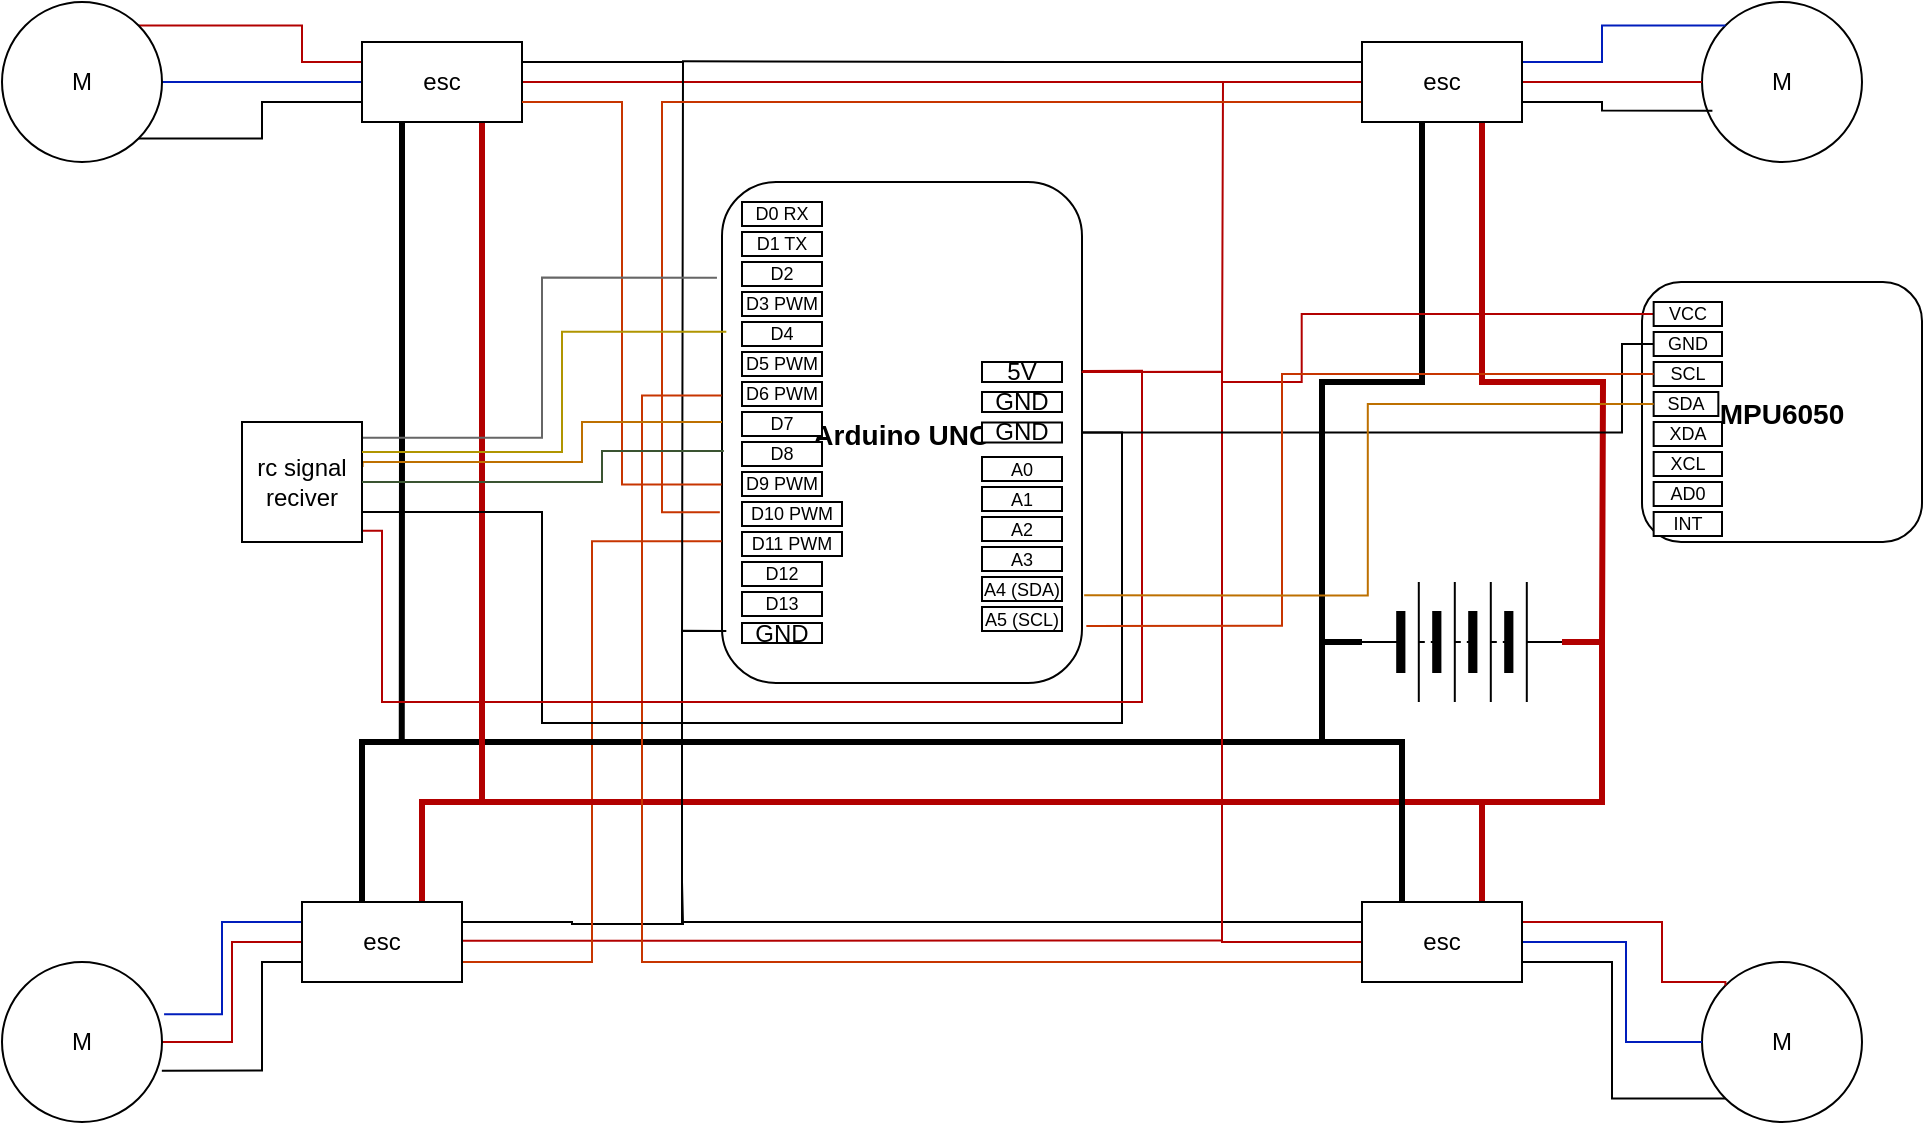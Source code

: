<mxfile version="28.1.0">
  <diagram name="110x160 Frame" id="7e0a89b8-554c-2b80-1dc8-d5c74ca68de4">
    <mxGraphModel dx="1026" dy="561" grid="1" gridSize="10" guides="1" tooltips="1" connect="1" arrows="1" fold="1" page="1" pageScale="1" pageWidth="1100" pageHeight="850" background="none" math="0" shadow="0">
      <root>
        <mxCell id="0" />
        <mxCell id="1" parent="0" />
        <mxCell id="BuApwTtVBoQr4XH0lh1H-52" value="" style="group" parent="1" vertex="1" connectable="0">
          <mxGeometry x="460" y="300" width="180" height="250.5" as="geometry" />
        </mxCell>
        <mxCell id="BuApwTtVBoQr4XH0lh1H-27" value="Arduino UNO" style="rounded=1;fontSize=14;fontStyle=1;" parent="BuApwTtVBoQr4XH0lh1H-52" vertex="1">
          <mxGeometry width="180" height="250.5" as="geometry" />
        </mxCell>
        <mxCell id="BuApwTtVBoQr4XH0lh1H-28" value="D0 RX" style="shape=rectangle;whiteSpace=wrap;html=1;fontSize=9;" parent="BuApwTtVBoQr4XH0lh1H-52" vertex="1">
          <mxGeometry x="10" y="10" width="40" height="12" as="geometry" />
        </mxCell>
        <mxCell id="BuApwTtVBoQr4XH0lh1H-29" value="D1 TX" style="shape=rectangle;whiteSpace=wrap;html=1;fontSize=9;" parent="BuApwTtVBoQr4XH0lh1H-52" vertex="1">
          <mxGeometry x="10" y="25" width="40" height="12" as="geometry" />
        </mxCell>
        <mxCell id="BuApwTtVBoQr4XH0lh1H-30" value="D2" style="shape=rectangle;whiteSpace=wrap;html=1;fontSize=9;" parent="BuApwTtVBoQr4XH0lh1H-52" vertex="1">
          <mxGeometry x="10" y="40" width="40" height="12" as="geometry" />
        </mxCell>
        <mxCell id="BuApwTtVBoQr4XH0lh1H-31" value="D3 PWM" style="shape=rectangle;whiteSpace=wrap;html=1;fontSize=9;" parent="BuApwTtVBoQr4XH0lh1H-52" vertex="1">
          <mxGeometry x="10" y="55" width="40" height="12" as="geometry" />
        </mxCell>
        <mxCell id="BuApwTtVBoQr4XH0lh1H-32" value="D4" style="shape=rectangle;whiteSpace=wrap;html=1;fontSize=9;" parent="BuApwTtVBoQr4XH0lh1H-52" vertex="1">
          <mxGeometry x="10" y="70" width="40" height="12" as="geometry" />
        </mxCell>
        <mxCell id="BuApwTtVBoQr4XH0lh1H-33" value="D5 PWM" style="shape=rectangle;whiteSpace=wrap;html=1;fontSize=9;" parent="BuApwTtVBoQr4XH0lh1H-52" vertex="1">
          <mxGeometry x="10" y="85" width="40" height="12" as="geometry" />
        </mxCell>
        <mxCell id="BuApwTtVBoQr4XH0lh1H-34" value="D6 PWM" style="shape=rectangle;whiteSpace=wrap;html=1;fontSize=9;" parent="BuApwTtVBoQr4XH0lh1H-52" vertex="1">
          <mxGeometry x="10" y="100" width="40" height="12" as="geometry" />
        </mxCell>
        <mxCell id="BuApwTtVBoQr4XH0lh1H-35" value="D7" style="shape=rectangle;whiteSpace=wrap;html=1;fontSize=9;" parent="BuApwTtVBoQr4XH0lh1H-52" vertex="1">
          <mxGeometry x="10" y="115" width="40" height="12" as="geometry" />
        </mxCell>
        <mxCell id="BuApwTtVBoQr4XH0lh1H-36" value="D8" style="shape=rectangle;whiteSpace=wrap;html=1;fontSize=9;" parent="BuApwTtVBoQr4XH0lh1H-52" vertex="1">
          <mxGeometry x="10" y="130" width="40" height="12" as="geometry" />
        </mxCell>
        <mxCell id="BuApwTtVBoQr4XH0lh1H-37" value="D9 PWM" style="shape=rectangle;whiteSpace=wrap;html=1;fontSize=9;" parent="BuApwTtVBoQr4XH0lh1H-52" vertex="1">
          <mxGeometry x="10" y="145" width="40" height="12" as="geometry" />
        </mxCell>
        <mxCell id="BuApwTtVBoQr4XH0lh1H-38" value="D10 PWM" style="shape=rectangle;whiteSpace=wrap;html=1;fontSize=9;" parent="BuApwTtVBoQr4XH0lh1H-52" vertex="1">
          <mxGeometry x="10" y="160" width="50" height="12" as="geometry" />
        </mxCell>
        <mxCell id="BuApwTtVBoQr4XH0lh1H-39" value="D11 PWM" style="shape=rectangle;whiteSpace=wrap;html=1;fontSize=9;" parent="BuApwTtVBoQr4XH0lh1H-52" vertex="1">
          <mxGeometry x="10" y="175" width="50" height="12" as="geometry" />
        </mxCell>
        <mxCell id="BuApwTtVBoQr4XH0lh1H-40" value="D12" style="shape=rectangle;whiteSpace=wrap;html=1;fontSize=9;" parent="BuApwTtVBoQr4XH0lh1H-52" vertex="1">
          <mxGeometry x="10" y="190" width="40" height="12" as="geometry" />
        </mxCell>
        <mxCell id="BuApwTtVBoQr4XH0lh1H-41" value="D13" style="shape=rectangle;whiteSpace=wrap;html=1;fontSize=9;" parent="BuApwTtVBoQr4XH0lh1H-52" vertex="1">
          <mxGeometry x="10" y="205" width="40" height="12" as="geometry" />
        </mxCell>
        <mxCell id="BuApwTtVBoQr4XH0lh1H-42" value="A0" style="shape=rectangle;whiteSpace=wrap;html=1;fontSize=9;" parent="BuApwTtVBoQr4XH0lh1H-52" vertex="1">
          <mxGeometry x="130" y="137.5" width="40" height="12" as="geometry" />
        </mxCell>
        <mxCell id="BuApwTtVBoQr4XH0lh1H-43" value="A1" style="shape=rectangle;whiteSpace=wrap;html=1;fontSize=9;" parent="BuApwTtVBoQr4XH0lh1H-52" vertex="1">
          <mxGeometry x="130" y="152.5" width="40" height="12" as="geometry" />
        </mxCell>
        <mxCell id="BuApwTtVBoQr4XH0lh1H-44" value="A2" style="shape=rectangle;whiteSpace=wrap;html=1;fontSize=9;" parent="BuApwTtVBoQr4XH0lh1H-52" vertex="1">
          <mxGeometry x="130" y="167.5" width="40" height="12" as="geometry" />
        </mxCell>
        <mxCell id="BuApwTtVBoQr4XH0lh1H-45" value="A3" style="shape=rectangle;whiteSpace=wrap;html=1;fontSize=9;" parent="BuApwTtVBoQr4XH0lh1H-52" vertex="1">
          <mxGeometry x="130" y="182.5" width="40" height="12" as="geometry" />
        </mxCell>
        <mxCell id="BuApwTtVBoQr4XH0lh1H-46" value="A4 (SDA)" style="shape=rectangle;whiteSpace=wrap;html=1;fontSize=9;" parent="BuApwTtVBoQr4XH0lh1H-52" vertex="1">
          <mxGeometry x="130" y="197.5" width="40" height="12" as="geometry" />
        </mxCell>
        <mxCell id="BuApwTtVBoQr4XH0lh1H-47" value="A5 (SCL)" style="shape=rectangle;whiteSpace=wrap;html=1;fontSize=9;" parent="BuApwTtVBoQr4XH0lh1H-52" vertex="1">
          <mxGeometry x="130" y="212.5" width="40" height="12" as="geometry" />
        </mxCell>
        <mxCell id="BuApwTtVBoQr4XH0lh1H-48" value="GND" style="rounded=0;whiteSpace=wrap;html=1;" parent="BuApwTtVBoQr4XH0lh1H-52" vertex="1">
          <mxGeometry x="10" y="220.5" width="40" height="10" as="geometry" />
        </mxCell>
        <mxCell id="BuApwTtVBoQr4XH0lh1H-49" value="GND" style="rounded=0;whiteSpace=wrap;html=1;" parent="BuApwTtVBoQr4XH0lh1H-52" vertex="1">
          <mxGeometry x="130" y="120.25" width="40" height="10" as="geometry" />
        </mxCell>
        <mxCell id="BuApwTtVBoQr4XH0lh1H-50" value="GND" style="rounded=0;whiteSpace=wrap;html=1;" parent="BuApwTtVBoQr4XH0lh1H-52" vertex="1">
          <mxGeometry x="130" y="105" width="40" height="10" as="geometry" />
        </mxCell>
        <mxCell id="BuApwTtVBoQr4XH0lh1H-51" value="5V" style="rounded=0;whiteSpace=wrap;html=1;" parent="BuApwTtVBoQr4XH0lh1H-52" vertex="1">
          <mxGeometry x="130" y="90" width="40" height="10" as="geometry" />
        </mxCell>
        <mxCell id="BuApwTtVBoQr4XH0lh1H-65" style="edgeStyle=orthogonalEdgeStyle;rounded=0;orthogonalLoop=1;jettySize=auto;html=1;exitX=1;exitY=1;exitDx=0;exitDy=0;entryX=0;entryY=0.75;entryDx=0;entryDy=0;endArrow=none;endFill=0;" parent="1" source="BuApwTtVBoQr4XH0lh1H-53" target="BuApwTtVBoQr4XH0lh1H-64" edge="1">
          <mxGeometry relative="1" as="geometry" />
        </mxCell>
        <mxCell id="BuApwTtVBoQr4XH0lh1H-66" style="edgeStyle=orthogonalEdgeStyle;rounded=0;orthogonalLoop=1;jettySize=auto;html=1;entryX=0;entryY=0.5;entryDx=0;entryDy=0;endArrow=none;endFill=0;fillColor=#0050ef;strokeColor=#001DBC;" parent="1" source="BuApwTtVBoQr4XH0lh1H-53" target="BuApwTtVBoQr4XH0lh1H-64" edge="1">
          <mxGeometry relative="1" as="geometry">
            <Array as="points">
              <mxPoint x="250" y="250" />
              <mxPoint x="250" y="250" />
            </Array>
          </mxGeometry>
        </mxCell>
        <mxCell id="BuApwTtVBoQr4XH0lh1H-67" style="edgeStyle=orthogonalEdgeStyle;rounded=0;orthogonalLoop=1;jettySize=auto;html=1;exitX=1;exitY=0;exitDx=0;exitDy=0;entryX=0;entryY=0.25;entryDx=0;entryDy=0;endArrow=none;endFill=0;fillColor=#e51400;strokeColor=#B20000;" parent="1" source="BuApwTtVBoQr4XH0lh1H-53" target="BuApwTtVBoQr4XH0lh1H-64" edge="1">
          <mxGeometry relative="1" as="geometry">
            <Array as="points">
              <mxPoint x="250" y="221" />
              <mxPoint x="250" y="240" />
            </Array>
          </mxGeometry>
        </mxCell>
        <mxCell id="BuApwTtVBoQr4XH0lh1H-53" value="M" style="ellipse;whiteSpace=wrap;html=1;" parent="1" vertex="1">
          <mxGeometry x="100" y="210" width="80" height="80" as="geometry" />
        </mxCell>
        <mxCell id="BuApwTtVBoQr4XH0lh1H-58" style="edgeStyle=orthogonalEdgeStyle;rounded=0;orthogonalLoop=1;jettySize=auto;html=1;entryX=0;entryY=0.5;entryDx=0;entryDy=0;endArrow=none;endFill=0;fillColor=#e51400;strokeColor=#B20000;" parent="1" source="BuApwTtVBoQr4XH0lh1H-54" target="BuApwTtVBoQr4XH0lh1H-57" edge="1">
          <mxGeometry relative="1" as="geometry" />
        </mxCell>
        <mxCell id="BuApwTtVBoQr4XH0lh1H-59" style="edgeStyle=orthogonalEdgeStyle;rounded=0;orthogonalLoop=1;jettySize=auto;html=1;entryX=0;entryY=0.25;entryDx=0;entryDy=0;exitX=1.013;exitY=0.326;exitDx=0;exitDy=0;exitPerimeter=0;endArrow=none;endFill=0;fillColor=#0050ef;strokeColor=#001DBC;" parent="1" source="BuApwTtVBoQr4XH0lh1H-54" target="BuApwTtVBoQr4XH0lh1H-57" edge="1">
          <mxGeometry relative="1" as="geometry">
            <Array as="points">
              <mxPoint x="210" y="716" />
              <mxPoint x="210" y="670" />
            </Array>
          </mxGeometry>
        </mxCell>
        <mxCell id="BuApwTtVBoQr4XH0lh1H-60" style="edgeStyle=orthogonalEdgeStyle;rounded=0;orthogonalLoop=1;jettySize=auto;html=1;entryX=0;entryY=0.75;entryDx=0;entryDy=0;exitX=0.999;exitY=0.679;exitDx=0;exitDy=0;exitPerimeter=0;endArrow=none;endFill=0;" parent="1" source="BuApwTtVBoQr4XH0lh1H-54" target="BuApwTtVBoQr4XH0lh1H-57" edge="1">
          <mxGeometry relative="1" as="geometry">
            <Array as="points">
              <mxPoint x="230" y="744" />
              <mxPoint x="230" y="690" />
            </Array>
          </mxGeometry>
        </mxCell>
        <mxCell id="BuApwTtVBoQr4XH0lh1H-54" value="M" style="ellipse;whiteSpace=wrap;html=1;" parent="1" vertex="1">
          <mxGeometry x="100" y="690" width="80" height="80" as="geometry" />
        </mxCell>
        <mxCell id="BuApwTtVBoQr4XH0lh1H-55" value="M" style="ellipse;whiteSpace=wrap;html=1;" parent="1" vertex="1">
          <mxGeometry x="950" y="690" width="80" height="80" as="geometry" />
        </mxCell>
        <mxCell id="BuApwTtVBoQr4XH0lh1H-56" value="M" style="ellipse;whiteSpace=wrap;html=1;" parent="1" vertex="1">
          <mxGeometry x="950" y="210" width="80" height="80" as="geometry" />
        </mxCell>
        <mxCell id="BuApwTtVBoQr4XH0lh1H-78" style="edgeStyle=orthogonalEdgeStyle;rounded=0;orthogonalLoop=1;jettySize=auto;html=1;exitX=1;exitY=0.25;exitDx=0;exitDy=0;endArrow=none;endFill=0;" parent="1" source="BuApwTtVBoQr4XH0lh1H-57" edge="1">
          <mxGeometry relative="1" as="geometry">
            <mxPoint x="440" y="650" as="targetPoint" />
          </mxGeometry>
        </mxCell>
        <mxCell id="BuApwTtVBoQr4XH0lh1H-79" style="edgeStyle=orthogonalEdgeStyle;rounded=0;orthogonalLoop=1;jettySize=auto;html=1;fillColor=#e51400;strokeColor=#B20000;endArrow=none;endFill=0;" parent="1" edge="1">
          <mxGeometry relative="1" as="geometry">
            <mxPoint x="710" y="679.29" as="targetPoint" />
            <mxPoint x="330" y="679.349" as="sourcePoint" />
          </mxGeometry>
        </mxCell>
        <mxCell id="BuApwTtVBoQr4XH0lh1H-84" style="edgeStyle=orthogonalEdgeStyle;rounded=0;orthogonalLoop=1;jettySize=auto;html=1;exitX=1;exitY=0.75;exitDx=0;exitDy=0;entryX=-0.001;entryY=0.717;entryDx=0;entryDy=0;entryPerimeter=0;endArrow=none;endFill=0;fillColor=#fa6800;strokeColor=#C73500;" parent="1" source="BuApwTtVBoQr4XH0lh1H-57" target="BuApwTtVBoQr4XH0lh1H-27" edge="1">
          <mxGeometry relative="1" as="geometry">
            <mxPoint x="380" y="470" as="targetPoint" />
          </mxGeometry>
        </mxCell>
        <mxCell id="BuApwTtVBoQr4XH0lh1H-90" style="edgeStyle=orthogonalEdgeStyle;rounded=0;orthogonalLoop=1;jettySize=auto;html=1;exitX=0.75;exitY=0;exitDx=0;exitDy=0;endArrow=none;endFill=0;fillColor=#e51400;strokeColor=#B20000;strokeWidth=3;" parent="1" source="BuApwTtVBoQr4XH0lh1H-57" edge="1">
          <mxGeometry relative="1" as="geometry">
            <mxPoint x="840" y="610" as="targetPoint" />
            <Array as="points">
              <mxPoint x="310" y="610" />
            </Array>
          </mxGeometry>
        </mxCell>
        <mxCell id="BuApwTtVBoQr4XH0lh1H-91" style="edgeStyle=orthogonalEdgeStyle;rounded=0;orthogonalLoop=1;jettySize=auto;html=1;entryX=0;entryY=0.5;entryDx=0;entryDy=0;endArrow=none;endFill=0;strokeWidth=3;" parent="1" source="BuApwTtVBoQr4XH0lh1H-57" target="BuApwTtVBoQr4XH0lh1H-88" edge="1">
          <mxGeometry relative="1" as="geometry">
            <mxPoint x="530" y="560" as="targetPoint" />
            <Array as="points">
              <mxPoint x="280" y="580" />
              <mxPoint x="760" y="580" />
              <mxPoint x="760" y="530" />
            </Array>
          </mxGeometry>
        </mxCell>
        <mxCell id="BuApwTtVBoQr4XH0lh1H-57" value="esc" style="rounded=0;whiteSpace=wrap;html=1;" parent="1" vertex="1">
          <mxGeometry x="250" y="660" width="80" height="40" as="geometry" />
        </mxCell>
        <mxCell id="BuApwTtVBoQr4XH0lh1H-81" style="edgeStyle=orthogonalEdgeStyle;rounded=0;orthogonalLoop=1;jettySize=auto;html=1;endArrow=none;endFill=0;fillColor=#e51400;strokeColor=#B20000;" parent="1" source="BuApwTtVBoQr4XH0lh1H-64" edge="1">
          <mxGeometry relative="1" as="geometry">
            <mxPoint x="720" y="250" as="targetPoint" />
          </mxGeometry>
        </mxCell>
        <mxCell id="BuApwTtVBoQr4XH0lh1H-82" style="edgeStyle=orthogonalEdgeStyle;rounded=0;orthogonalLoop=1;jettySize=auto;html=1;exitX=1;exitY=0.25;exitDx=0;exitDy=0;endArrow=none;endFill=0;" parent="1" source="BuApwTtVBoQr4XH0lh1H-64" edge="1">
          <mxGeometry relative="1" as="geometry">
            <mxPoint x="440" y="530" as="targetPoint" />
          </mxGeometry>
        </mxCell>
        <mxCell id="BuApwTtVBoQr4XH0lh1H-96" style="edgeStyle=orthogonalEdgeStyle;rounded=0;orthogonalLoop=1;jettySize=auto;html=1;exitX=0.25;exitY=1;exitDx=0;exitDy=0;endArrow=none;endFill=0;strokeWidth=3;" parent="1" source="BuApwTtVBoQr4XH0lh1H-64" edge="1">
          <mxGeometry relative="1" as="geometry">
            <mxPoint x="299.882" y="580" as="targetPoint" />
          </mxGeometry>
        </mxCell>
        <mxCell id="BuApwTtVBoQr4XH0lh1H-97" style="edgeStyle=orthogonalEdgeStyle;rounded=0;orthogonalLoop=1;jettySize=auto;html=1;exitX=0.75;exitY=1;exitDx=0;exitDy=0;endArrow=none;endFill=0;fillColor=#e51400;strokeColor=#B20000;strokeWidth=3;" parent="1" source="BuApwTtVBoQr4XH0lh1H-64" edge="1">
          <mxGeometry relative="1" as="geometry">
            <mxPoint x="340" y="610" as="targetPoint" />
          </mxGeometry>
        </mxCell>
        <mxCell id="BuApwTtVBoQr4XH0lh1H-64" value="esc" style="rounded=0;whiteSpace=wrap;html=1;" parent="1" vertex="1">
          <mxGeometry x="280" y="230" width="80" height="40" as="geometry" />
        </mxCell>
        <mxCell id="BuApwTtVBoQr4XH0lh1H-68" style="edgeStyle=orthogonalEdgeStyle;rounded=0;orthogonalLoop=1;jettySize=auto;html=1;entryX=1;entryY=0.5;entryDx=0;entryDy=0;endArrow=none;endFill=0;fillColor=#e51400;strokeColor=#B20000;exitX=0;exitY=0.5;exitDx=0;exitDy=0;" parent="1" source="BuApwTtVBoQr4XH0lh1H-56" target="BuApwTtVBoQr4XH0lh1H-71" edge="1">
          <mxGeometry relative="1" as="geometry">
            <mxPoint x="730" y="300" as="sourcePoint" />
          </mxGeometry>
        </mxCell>
        <mxCell id="BuApwTtVBoQr4XH0lh1H-69" style="edgeStyle=orthogonalEdgeStyle;rounded=0;orthogonalLoop=1;jettySize=auto;html=1;entryX=1;entryY=0.25;entryDx=0;entryDy=0;exitX=0;exitY=0;exitDx=0;exitDy=0;endArrow=none;endFill=0;fillColor=#0050ef;strokeColor=#001DBC;" parent="1" source="BuApwTtVBoQr4XH0lh1H-56" target="BuApwTtVBoQr4XH0lh1H-71" edge="1">
          <mxGeometry relative="1" as="geometry">
            <mxPoint x="731" y="286" as="sourcePoint" />
            <Array as="points">
              <mxPoint x="900" y="222" />
              <mxPoint x="900" y="240" />
            </Array>
          </mxGeometry>
        </mxCell>
        <mxCell id="BuApwTtVBoQr4XH0lh1H-70" style="edgeStyle=orthogonalEdgeStyle;rounded=0;orthogonalLoop=1;jettySize=auto;html=1;entryX=1;entryY=0.75;entryDx=0;entryDy=0;exitX=0.065;exitY=0.679;exitDx=0;exitDy=0;exitPerimeter=0;endArrow=none;endFill=0;" parent="1" source="BuApwTtVBoQr4XH0lh1H-56" target="BuApwTtVBoQr4XH0lh1H-71" edge="1">
          <mxGeometry relative="1" as="geometry">
            <mxPoint x="730" y="314" as="sourcePoint" />
            <Array as="points">
              <mxPoint x="900" y="264" />
              <mxPoint x="900" y="260" />
            </Array>
          </mxGeometry>
        </mxCell>
        <mxCell id="BuApwTtVBoQr4XH0lh1H-80" style="edgeStyle=orthogonalEdgeStyle;rounded=0;orthogonalLoop=1;jettySize=auto;html=1;endArrow=none;endFill=0;fillColor=#e51400;strokeColor=#B20000;" parent="1" source="BuApwTtVBoQr4XH0lh1H-71" edge="1">
          <mxGeometry relative="1" as="geometry">
            <mxPoint x="710" y="400" as="targetPoint" />
          </mxGeometry>
        </mxCell>
        <mxCell id="BuApwTtVBoQr4XH0lh1H-83" style="edgeStyle=orthogonalEdgeStyle;rounded=0;orthogonalLoop=1;jettySize=auto;html=1;exitX=0;exitY=0.25;exitDx=0;exitDy=0;endArrow=none;endFill=0;" parent="1" source="BuApwTtVBoQr4XH0lh1H-71" edge="1">
          <mxGeometry relative="1" as="geometry">
            <mxPoint x="440" y="239.647" as="targetPoint" />
          </mxGeometry>
        </mxCell>
        <mxCell id="BuApwTtVBoQr4XH0lh1H-87" style="edgeStyle=orthogonalEdgeStyle;rounded=0;orthogonalLoop=1;jettySize=auto;html=1;exitX=0;exitY=0.75;exitDx=0;exitDy=0;entryX=-0.006;entryY=0.659;entryDx=0;entryDy=0;entryPerimeter=0;endArrow=none;endFill=0;fillColor=#fa6800;strokeColor=#C73500;" parent="1" source="BuApwTtVBoQr4XH0lh1H-71" target="BuApwTtVBoQr4XH0lh1H-27" edge="1">
          <mxGeometry relative="1" as="geometry">
            <mxPoint x="430" y="440" as="targetPoint" />
            <Array as="points">
              <mxPoint x="430" y="260" />
              <mxPoint x="430" y="465" />
            </Array>
          </mxGeometry>
        </mxCell>
        <mxCell id="BuApwTtVBoQr4XH0lh1H-93" style="edgeStyle=orthogonalEdgeStyle;rounded=0;orthogonalLoop=1;jettySize=auto;html=1;endArrow=none;endFill=0;strokeWidth=3;" parent="1" source="BuApwTtVBoQr4XH0lh1H-71" edge="1">
          <mxGeometry relative="1" as="geometry">
            <mxPoint x="760" y="530" as="targetPoint" />
            <Array as="points">
              <mxPoint x="810" y="400" />
              <mxPoint x="760" y="400" />
            </Array>
          </mxGeometry>
        </mxCell>
        <mxCell id="BuApwTtVBoQr4XH0lh1H-94" style="edgeStyle=orthogonalEdgeStyle;rounded=0;orthogonalLoop=1;jettySize=auto;html=1;exitX=0.75;exitY=1;exitDx=0;exitDy=0;fillColor=#e51400;strokeColor=#B20000;endArrow=none;endFill=0;strokeWidth=3;" parent="1" source="BuApwTtVBoQr4XH0lh1H-71" edge="1">
          <mxGeometry relative="1" as="geometry">
            <mxPoint x="900" y="530" as="targetPoint" />
          </mxGeometry>
        </mxCell>
        <mxCell id="BuApwTtVBoQr4XH0lh1H-71" value="esc" style="rounded=0;whiteSpace=wrap;html=1;" parent="1" vertex="1">
          <mxGeometry x="780" y="230" width="80" height="40" as="geometry" />
        </mxCell>
        <mxCell id="BuApwTtVBoQr4XH0lh1H-72" style="edgeStyle=orthogonalEdgeStyle;rounded=0;orthogonalLoop=1;jettySize=auto;html=1;exitX=0;exitY=1;exitDx=0;exitDy=0;entryX=1;entryY=0.75;entryDx=0;entryDy=0;endArrow=none;endFill=0;" parent="1" source="BuApwTtVBoQr4XH0lh1H-55" target="BuApwTtVBoQr4XH0lh1H-75" edge="1">
          <mxGeometry relative="1" as="geometry">
            <mxPoint x="740" y="698" as="sourcePoint" />
          </mxGeometry>
        </mxCell>
        <mxCell id="BuApwTtVBoQr4XH0lh1H-73" style="edgeStyle=orthogonalEdgeStyle;rounded=0;orthogonalLoop=1;jettySize=auto;html=1;entryX=1;entryY=0.5;entryDx=0;entryDy=0;endArrow=none;endFill=0;fillColor=#0050ef;strokeColor=#001DBC;exitX=0;exitY=0.5;exitDx=0;exitDy=0;" parent="1" source="BuApwTtVBoQr4XH0lh1H-55" target="BuApwTtVBoQr4XH0lh1H-75" edge="1">
          <mxGeometry relative="1" as="geometry">
            <mxPoint x="752" y="669" as="sourcePoint" />
            <Array as="points">
              <mxPoint x="912" y="730" />
            </Array>
          </mxGeometry>
        </mxCell>
        <mxCell id="BuApwTtVBoQr4XH0lh1H-74" style="edgeStyle=orthogonalEdgeStyle;rounded=0;orthogonalLoop=1;jettySize=auto;html=1;exitX=0;exitY=0;exitDx=0;exitDy=0;entryX=1;entryY=0.25;entryDx=0;entryDy=0;endArrow=none;endFill=0;fillColor=#e51400;strokeColor=#B20000;" parent="1" source="BuApwTtVBoQr4XH0lh1H-55" target="BuApwTtVBoQr4XH0lh1H-75" edge="1">
          <mxGeometry relative="1" as="geometry">
            <mxPoint x="740" y="640" as="sourcePoint" />
            <Array as="points">
              <mxPoint x="962" y="700" />
              <mxPoint x="930" y="700" />
              <mxPoint x="930" y="670" />
            </Array>
          </mxGeometry>
        </mxCell>
        <mxCell id="BuApwTtVBoQr4XH0lh1H-76" style="edgeStyle=orthogonalEdgeStyle;rounded=0;orthogonalLoop=1;jettySize=auto;html=1;entryX=0.012;entryY=0.896;entryDx=0;entryDy=0;entryPerimeter=0;endArrow=none;endFill=0;exitX=0;exitY=0.25;exitDx=0;exitDy=0;" parent="1" source="BuApwTtVBoQr4XH0lh1H-75" target="BuApwTtVBoQr4XH0lh1H-27" edge="1">
          <mxGeometry relative="1" as="geometry">
            <mxPoint x="440" y="520" as="targetPoint" />
            <Array as="points">
              <mxPoint x="440" y="670" />
              <mxPoint x="440" y="524" />
            </Array>
          </mxGeometry>
        </mxCell>
        <mxCell id="BuApwTtVBoQr4XH0lh1H-77" style="edgeStyle=orthogonalEdgeStyle;rounded=0;orthogonalLoop=1;jettySize=auto;html=1;entryX=0.999;entryY=0.379;entryDx=0;entryDy=0;entryPerimeter=0;endArrow=none;endFill=0;fillColor=#e51400;strokeColor=#B20000;" parent="1" source="BuApwTtVBoQr4XH0lh1H-75" target="BuApwTtVBoQr4XH0lh1H-27" edge="1">
          <mxGeometry relative="1" as="geometry">
            <mxPoint x="730" y="390" as="targetPoint" />
            <Array as="points">
              <mxPoint x="710" y="680" />
              <mxPoint x="710" y="395" />
            </Array>
          </mxGeometry>
        </mxCell>
        <mxCell id="BuApwTtVBoQr4XH0lh1H-86" style="edgeStyle=orthogonalEdgeStyle;rounded=0;orthogonalLoop=1;jettySize=auto;html=1;exitX=0;exitY=0.75;exitDx=0;exitDy=0;entryX=-0.001;entryY=0.426;entryDx=0;entryDy=0;entryPerimeter=0;endArrow=none;endFill=0;fillColor=#fa6800;strokeColor=#C73500;" parent="1" source="BuApwTtVBoQr4XH0lh1H-75" target="BuApwTtVBoQr4XH0lh1H-27" edge="1">
          <mxGeometry relative="1" as="geometry">
            <mxPoint x="420" y="460" as="targetPoint" />
            <Array as="points">
              <mxPoint x="420" y="690" />
              <mxPoint x="420" y="407" />
            </Array>
          </mxGeometry>
        </mxCell>
        <mxCell id="BuApwTtVBoQr4XH0lh1H-89" style="edgeStyle=orthogonalEdgeStyle;rounded=0;orthogonalLoop=1;jettySize=auto;html=1;entryX=1;entryY=0.5;entryDx=0;entryDy=0;endArrow=none;endFill=0;fillColor=#e51400;strokeColor=#B20000;startSize=6;endSize=6;jumpSize=6;sourcePerimeterSpacing=0;strokeWidth=3;exitX=0.75;exitY=0;exitDx=0;exitDy=0;" parent="1" source="BuApwTtVBoQr4XH0lh1H-75" target="BuApwTtVBoQr4XH0lh1H-88" edge="1">
          <mxGeometry relative="1" as="geometry" />
        </mxCell>
        <mxCell id="BuApwTtVBoQr4XH0lh1H-92" style="edgeStyle=orthogonalEdgeStyle;rounded=0;orthogonalLoop=1;jettySize=auto;html=1;endArrow=none;endFill=0;strokeWidth=3;" parent="1" source="BuApwTtVBoQr4XH0lh1H-75" edge="1">
          <mxGeometry relative="1" as="geometry">
            <mxPoint x="760" y="580" as="targetPoint" />
            <Array as="points">
              <mxPoint x="800" y="580" />
            </Array>
          </mxGeometry>
        </mxCell>
        <mxCell id="BuApwTtVBoQr4XH0lh1H-75" value="esc" style="rounded=0;whiteSpace=wrap;html=1;" parent="1" vertex="1">
          <mxGeometry x="780" y="660" width="80" height="40" as="geometry" />
        </mxCell>
        <mxCell id="BuApwTtVBoQr4XH0lh1H-85" style="edgeStyle=orthogonalEdgeStyle;rounded=0;orthogonalLoop=1;jettySize=auto;html=1;exitX=1;exitY=0.75;exitDx=0;exitDy=0;entryX=-0.001;entryY=0.604;entryDx=0;entryDy=0;entryPerimeter=0;endArrow=none;endFill=0;fillColor=#fa6800;strokeColor=#C73500;" parent="1" source="BuApwTtVBoQr4XH0lh1H-64" target="BuApwTtVBoQr4XH0lh1H-27" edge="1">
          <mxGeometry relative="1" as="geometry" />
        </mxCell>
        <mxCell id="BuApwTtVBoQr4XH0lh1H-88" value="" style="pointerEvents=1;verticalLabelPosition=bottom;shadow=0;dashed=0;align=center;html=1;verticalAlign=top;shape=mxgraph.electrical.miscellaneous.batteryStack;" parent="1" vertex="1">
          <mxGeometry x="780" y="500" width="100" height="60" as="geometry" />
        </mxCell>
        <mxCell id="BuApwTtVBoQr4XH0lh1H-99" style="edgeStyle=orthogonalEdgeStyle;rounded=0;orthogonalLoop=1;jettySize=auto;html=1;exitX=0.978;exitY=0.131;exitDx=0;exitDy=0;entryX=-0.014;entryY=0.191;entryDx=0;entryDy=0;entryPerimeter=0;endArrow=none;endFill=0;fillColor=#f5f5f5;strokeColor=#666666;exitPerimeter=0;" parent="1" source="BuApwTtVBoQr4XH0lh1H-98" target="BuApwTtVBoQr4XH0lh1H-27" edge="1">
          <mxGeometry relative="1" as="geometry">
            <mxPoint x="450" y="420" as="targetPoint" />
          </mxGeometry>
        </mxCell>
        <mxCell id="BuApwTtVBoQr4XH0lh1H-101" style="edgeStyle=orthogonalEdgeStyle;rounded=0;orthogonalLoop=1;jettySize=auto;html=1;exitX=1.005;exitY=0.374;exitDx=0;exitDy=0;exitPerimeter=0;endArrow=none;endFill=0;fillColor=#f0a30a;strokeColor=#BD7000;" parent="1" source="BuApwTtVBoQr4XH0lh1H-98" edge="1">
          <mxGeometry relative="1" as="geometry">
            <mxPoint x="460" y="420" as="targetPoint" />
            <Array as="points">
              <mxPoint x="280" y="440" />
              <mxPoint x="390" y="440" />
              <mxPoint x="390" y="420" />
            </Array>
          </mxGeometry>
        </mxCell>
        <mxCell id="BuApwTtVBoQr4XH0lh1H-103" style="edgeStyle=orthogonalEdgeStyle;rounded=0;orthogonalLoop=1;jettySize=auto;html=1;exitX=1;exitY=0.75;exitDx=0;exitDy=0;entryX=1;entryY=0.5;entryDx=0;entryDy=0;endArrow=none;endFill=0;" parent="1" source="BuApwTtVBoQr4XH0lh1H-98" target="BuApwTtVBoQr4XH0lh1H-27" edge="1">
          <mxGeometry relative="1" as="geometry">
            <mxPoint x="670" y="460" as="targetPoint" />
          </mxGeometry>
        </mxCell>
        <mxCell id="BuApwTtVBoQr4XH0lh1H-104" style="edgeStyle=orthogonalEdgeStyle;rounded=0;orthogonalLoop=1;jettySize=auto;html=1;exitX=0.976;exitY=0.907;exitDx=0;exitDy=0;entryX=1.002;entryY=0.377;entryDx=0;entryDy=0;entryPerimeter=0;endArrow=none;endFill=0;fillColor=#e51400;strokeColor=#B20000;exitPerimeter=0;" parent="1" source="BuApwTtVBoQr4XH0lh1H-98" target="BuApwTtVBoQr4XH0lh1H-27" edge="1">
          <mxGeometry relative="1" as="geometry">
            <mxPoint x="700" y="510" as="targetPoint" />
            <Array as="points">
              <mxPoint x="290" y="474" />
              <mxPoint x="290" y="560" />
              <mxPoint x="670" y="560" />
              <mxPoint x="670" y="394" />
            </Array>
          </mxGeometry>
        </mxCell>
        <mxCell id="BuApwTtVBoQr4XH0lh1H-98" value="rc signal reciver" style="rounded=0;whiteSpace=wrap;html=1;" parent="1" vertex="1">
          <mxGeometry x="220" y="420" width="60" height="60" as="geometry" />
        </mxCell>
        <mxCell id="BuApwTtVBoQr4XH0lh1H-100" style="edgeStyle=orthogonalEdgeStyle;rounded=0;orthogonalLoop=1;jettySize=auto;html=1;entryX=0.012;entryY=0.299;entryDx=0;entryDy=0;entryPerimeter=0;exitX=1;exitY=0.25;exitDx=0;exitDy=0;endArrow=none;endFill=0;fillColor=#e3c800;strokeColor=#B09500;" parent="1" source="BuApwTtVBoQr4XH0lh1H-98" target="BuApwTtVBoQr4XH0lh1H-27" edge="1">
          <mxGeometry relative="1" as="geometry">
            <Array as="points">
              <mxPoint x="380" y="435" />
              <mxPoint x="380" y="375" />
            </Array>
          </mxGeometry>
        </mxCell>
        <mxCell id="BuApwTtVBoQr4XH0lh1H-102" style="edgeStyle=orthogonalEdgeStyle;rounded=0;orthogonalLoop=1;jettySize=auto;html=1;entryX=0.005;entryY=0.537;entryDx=0;entryDy=0;entryPerimeter=0;endArrow=none;endFill=0;fillColor=#6d8764;strokeColor=#3A5431;" parent="1" source="BuApwTtVBoQr4XH0lh1H-98" target="BuApwTtVBoQr4XH0lh1H-27" edge="1">
          <mxGeometry relative="1" as="geometry">
            <Array as="points">
              <mxPoint x="400" y="450" />
              <mxPoint x="400" y="434" />
            </Array>
          </mxGeometry>
        </mxCell>
        <mxCell id="pqjw5qYwtgejhjrQf8GY-1" value="" style="group" parent="1" vertex="1" connectable="0">
          <mxGeometry x="920" y="350" width="140" height="130" as="geometry" />
        </mxCell>
        <mxCell id="pqjw5qYwtgejhjrQf8GY-2" value="MPU6050" style="rounded=1;fontSize=14;fontStyle=1;" parent="pqjw5qYwtgejhjrQf8GY-1" vertex="1">
          <mxGeometry width="140" height="130" as="geometry" />
        </mxCell>
        <mxCell id="pqjw5qYwtgejhjrQf8GY-11" value="" style="group" parent="pqjw5qYwtgejhjrQf8GY-1" vertex="1" connectable="0">
          <mxGeometry x="5.83" y="10" width="34.17" height="117" as="geometry" />
        </mxCell>
        <mxCell id="pqjw5qYwtgejhjrQf8GY-12" style="edgeStyle=orthogonalEdgeStyle;rounded=0;orthogonalLoop=1;jettySize=auto;html=1;endArrow=none;endFill=0;fillColor=#e51400;strokeColor=#B20000;" parent="pqjw5qYwtgejhjrQf8GY-11" source="pqjw5qYwtgejhjrQf8GY-3" edge="1">
          <mxGeometry relative="1" as="geometry">
            <mxPoint x="-215.83" y="40" as="targetPoint" />
            <Array as="points">
              <mxPoint x="-176" y="6" />
              <mxPoint x="-176" y="40" />
            </Array>
          </mxGeometry>
        </mxCell>
        <mxCell id="pqjw5qYwtgejhjrQf8GY-3" value="VCC" style="shape=rectangle;whiteSpace=wrap;html=1;fontSize=9;" parent="pqjw5qYwtgejhjrQf8GY-11" vertex="1">
          <mxGeometry x="0.002" width="34.168" height="12" as="geometry" />
        </mxCell>
        <mxCell id="pqjw5qYwtgejhjrQf8GY-4" value="GND" style="shape=rectangle;whiteSpace=wrap;html=1;fontSize=9;" parent="pqjw5qYwtgejhjrQf8GY-11" vertex="1">
          <mxGeometry x="0.002" y="15" width="34.168" height="12" as="geometry" />
        </mxCell>
        <mxCell id="pqjw5qYwtgejhjrQf8GY-5" value="SCL" style="shape=rectangle;whiteSpace=wrap;html=1;fontSize=9;" parent="pqjw5qYwtgejhjrQf8GY-11" vertex="1">
          <mxGeometry x="0.002" y="30" width="34.168" height="12" as="geometry" />
        </mxCell>
        <mxCell id="pqjw5qYwtgejhjrQf8GY-6" value="SDA" style="shape=rectangle;whiteSpace=wrap;html=1;fontSize=9;" parent="pqjw5qYwtgejhjrQf8GY-11" vertex="1">
          <mxGeometry y="45" width="32.34" height="12" as="geometry" />
        </mxCell>
        <mxCell id="pqjw5qYwtgejhjrQf8GY-7" value="XDA" style="shape=rectangle;whiteSpace=wrap;html=1;fontSize=9;" parent="pqjw5qYwtgejhjrQf8GY-11" vertex="1">
          <mxGeometry x="0.002" y="60" width="34.168" height="12" as="geometry" />
        </mxCell>
        <mxCell id="pqjw5qYwtgejhjrQf8GY-8" value="XCL" style="shape=rectangle;whiteSpace=wrap;html=1;fontSize=9;" parent="pqjw5qYwtgejhjrQf8GY-11" vertex="1">
          <mxGeometry x="0.002" y="75" width="34.168" height="12" as="geometry" />
        </mxCell>
        <mxCell id="pqjw5qYwtgejhjrQf8GY-9" value="AD0" style="shape=rectangle;whiteSpace=wrap;html=1;fontSize=9;" parent="pqjw5qYwtgejhjrQf8GY-11" vertex="1">
          <mxGeometry x="0.002" y="90" width="34.168" height="12" as="geometry" />
        </mxCell>
        <mxCell id="pqjw5qYwtgejhjrQf8GY-10" value="INT" style="shape=rectangle;whiteSpace=wrap;html=1;fontSize=9;" parent="pqjw5qYwtgejhjrQf8GY-11" vertex="1">
          <mxGeometry x="0.002" y="105" width="34.168" height="12" as="geometry" />
        </mxCell>
        <mxCell id="pqjw5qYwtgejhjrQf8GY-13" style="edgeStyle=orthogonalEdgeStyle;rounded=0;orthogonalLoop=1;jettySize=auto;html=1;endArrow=none;endFill=0;entryX=1;entryY=0.5;entryDx=0;entryDy=0;" parent="1" source="pqjw5qYwtgejhjrQf8GY-4" target="BuApwTtVBoQr4XH0lh1H-27" edge="1">
          <mxGeometry relative="1" as="geometry">
            <mxPoint x="640" y="410" as="targetPoint" />
            <Array as="points">
              <mxPoint x="910" y="381" />
              <mxPoint x="910" y="425" />
            </Array>
          </mxGeometry>
        </mxCell>
        <mxCell id="pqjw5qYwtgejhjrQf8GY-14" style="edgeStyle=orthogonalEdgeStyle;rounded=0;orthogonalLoop=1;jettySize=auto;html=1;entryX=1.012;entryY=0.886;entryDx=0;entryDy=0;entryPerimeter=0;endArrow=none;endFill=0;fillColor=#fa6800;strokeColor=#C73500;" parent="1" source="pqjw5qYwtgejhjrQf8GY-5" target="BuApwTtVBoQr4XH0lh1H-27" edge="1">
          <mxGeometry relative="1" as="geometry">
            <Array as="points">
              <mxPoint x="740" y="396" />
              <mxPoint x="740" y="522" />
            </Array>
          </mxGeometry>
        </mxCell>
        <mxCell id="pqjw5qYwtgejhjrQf8GY-15" style="edgeStyle=orthogonalEdgeStyle;rounded=0;orthogonalLoop=1;jettySize=auto;html=1;entryX=1.006;entryY=0.825;entryDx=0;entryDy=0;entryPerimeter=0;endArrow=none;endFill=0;fillColor=#f0a30a;strokeColor=#BD7000;" parent="1" source="pqjw5qYwtgejhjrQf8GY-6" target="BuApwTtVBoQr4XH0lh1H-27" edge="1">
          <mxGeometry relative="1" as="geometry" />
        </mxCell>
      </root>
    </mxGraphModel>
  </diagram>
</mxfile>
